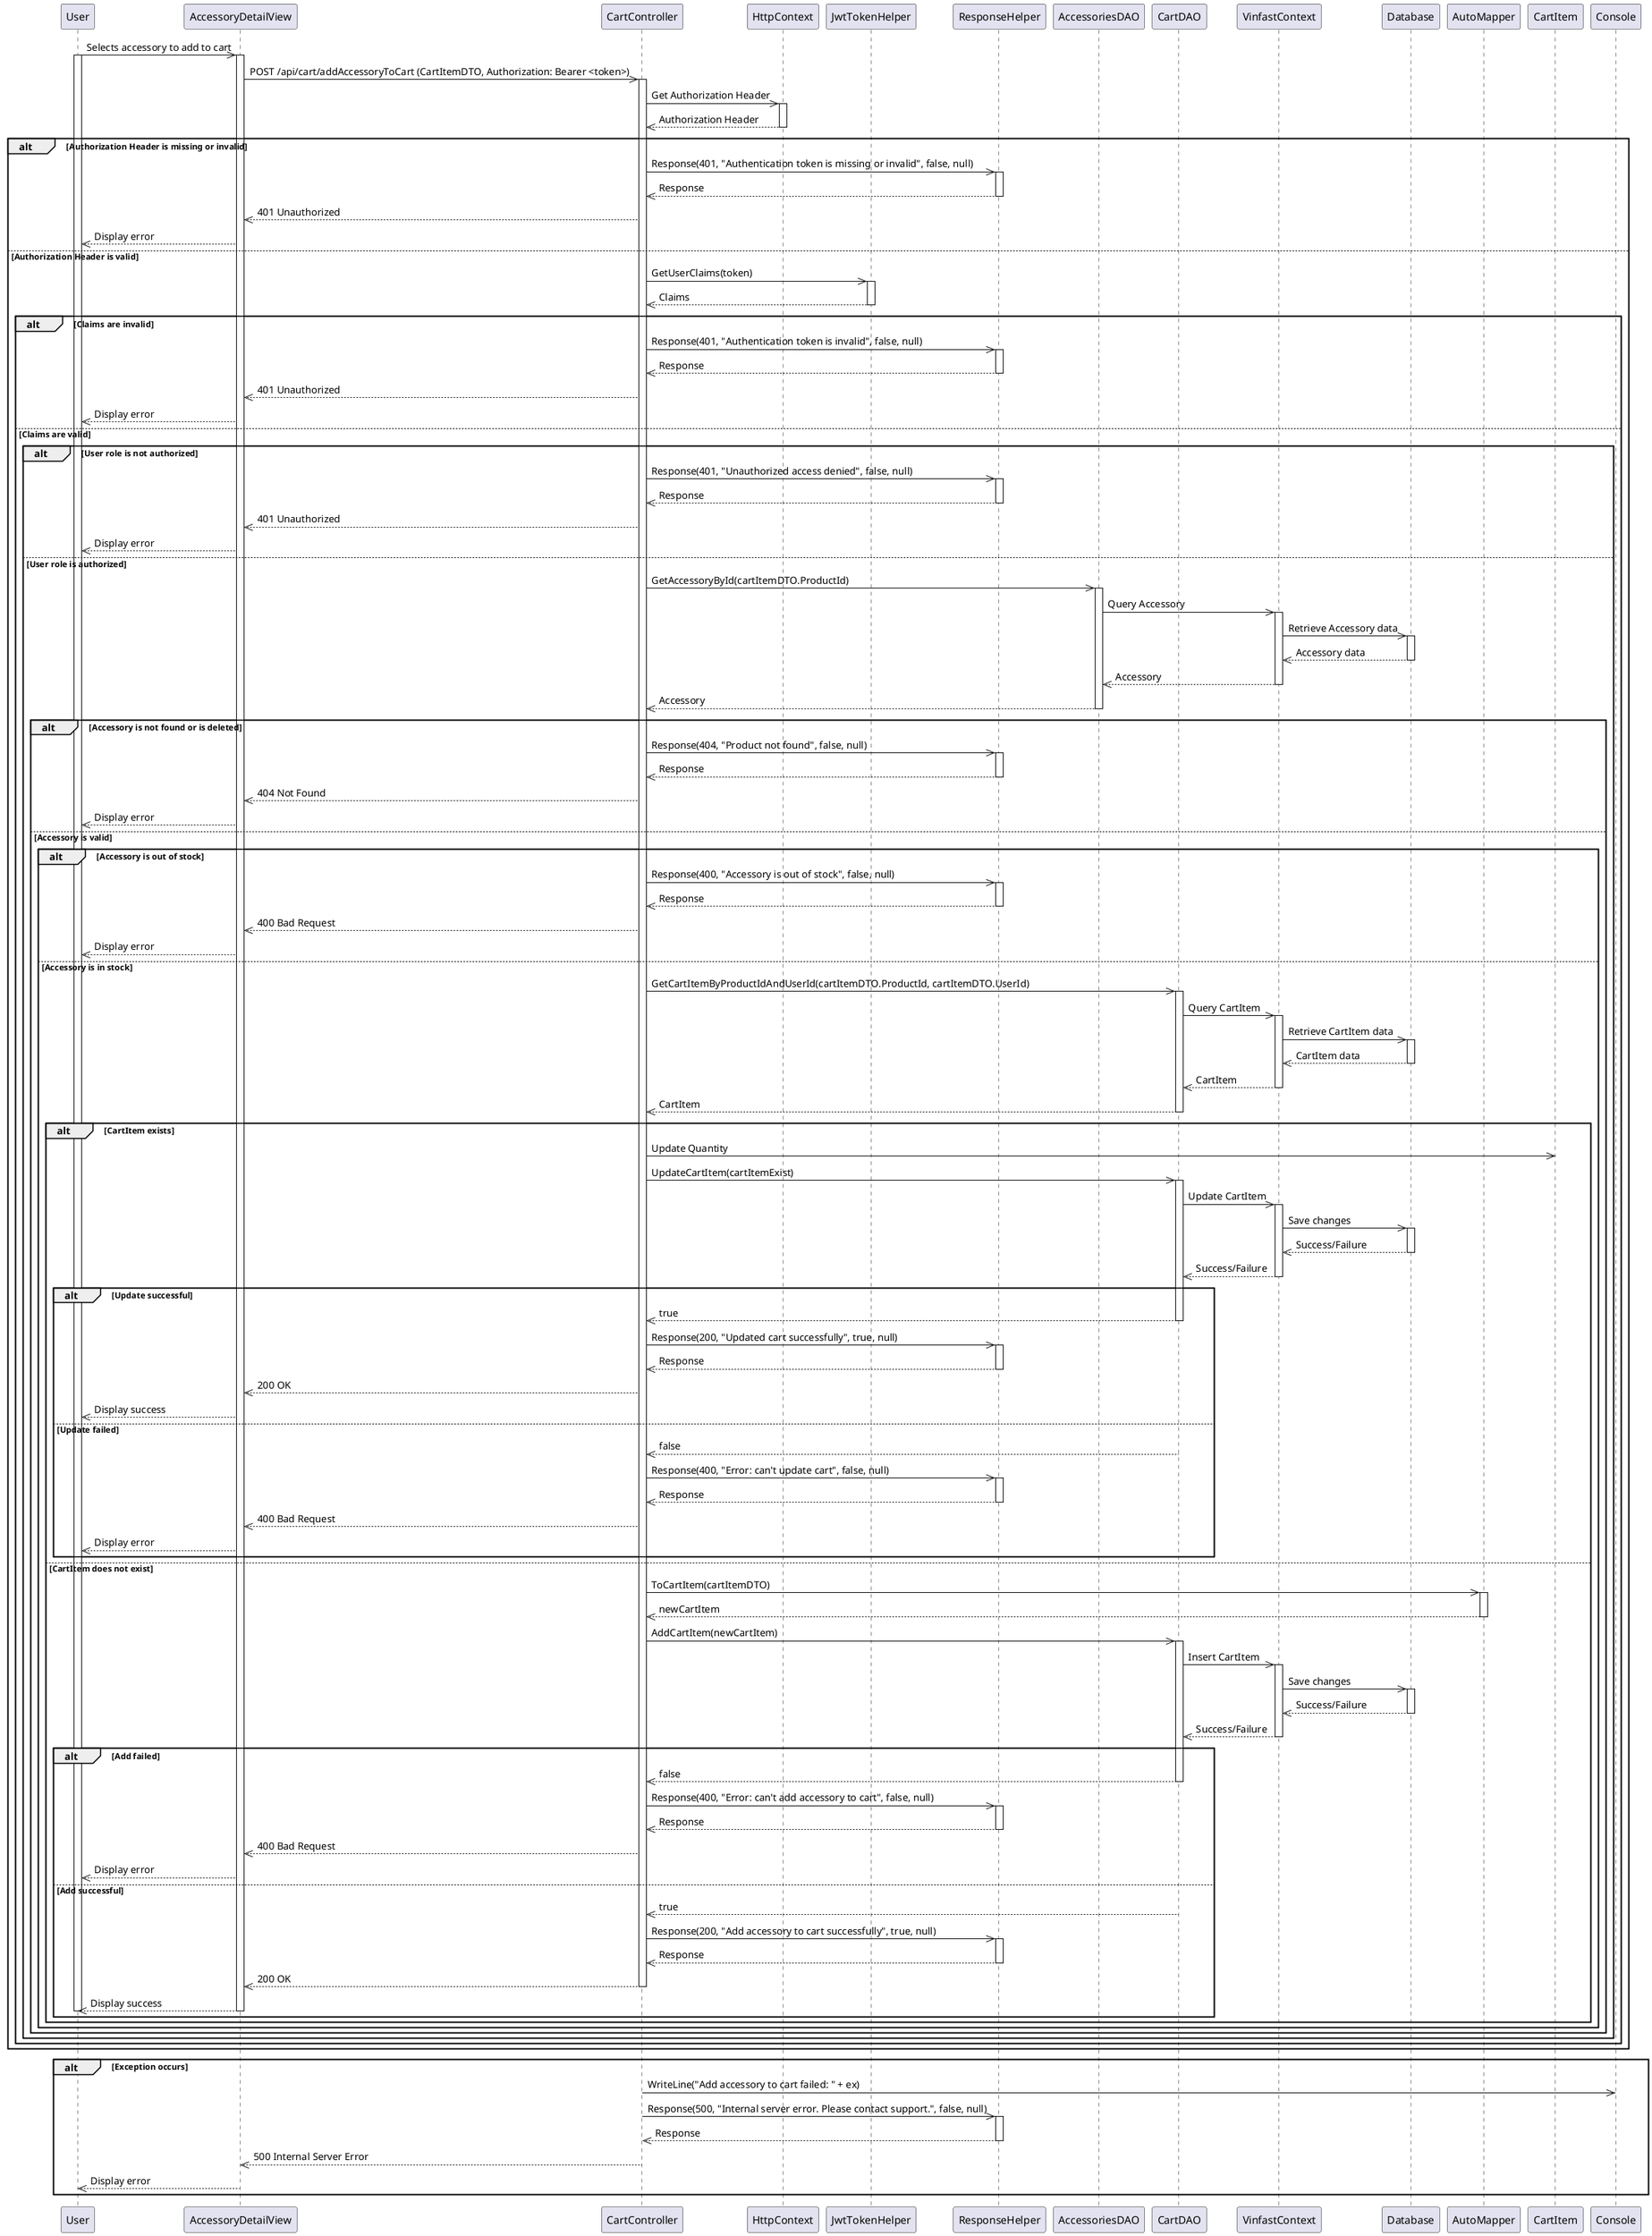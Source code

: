 @startuml
participant User
participant AccessoryDetailView
participant CartController
participant HttpContext
participant JwtTokenHelper
participant ResponseHelper
participant AccessoriesDAO
participant CartDAO
participant VinfastContext
participant Database
participant AutoMapper

User ->> AccessoryDetailView: Selects accessory to add to cart
activate User
activate AccessoryDetailView
AccessoryDetailView ->> CartController: POST /api/cart/addAccessoryToCart (CartItemDTO, Authorization: Bearer <token>)
activate CartController
CartController ->> HttpContext: Get Authorization Header
activate HttpContext
HttpContext -->> CartController: Authorization Header
deactivate HttpContext
alt Authorization Header is missing or invalid
    CartController ->> ResponseHelper: Response(401, "Authentication token is missing or invalid", false, null)
    activate ResponseHelper
    ResponseHelper -->> CartController: Response
    deactivate ResponseHelper
    CartController -->> AccessoryDetailView: 401 Unauthorized
    AccessoryDetailView -->> User: Display error

else Authorization Header is valid

    CartController ->> JwtTokenHelper: GetUserClaims(token)
    activate JwtTokenHelper
    JwtTokenHelper -->> CartController: Claims
    deactivate JwtTokenHelper
    alt Claims are invalid
        CartController ->> ResponseHelper: Response(401, "Authentication token is invalid", false, null)
        activate ResponseHelper
        ResponseHelper -->> CartController: Response
        deactivate ResponseHelper
        CartController -->> AccessoryDetailView: 401 Unauthorized
        AccessoryDetailView -->> User: Display error

    else Claims are valid
        alt User role is not authorized
            CartController ->> ResponseHelper: Response(401, "Unauthorized access denied", false, null)
            activate ResponseHelper
            ResponseHelper -->> CartController: Response
            deactivate ResponseHelper
            CartController -->> AccessoryDetailView: 401 Unauthorized
            AccessoryDetailView -->> User: Display error

        else User role is authorized
            CartController ->> AccessoriesDAO: GetAccessoryById(cartItemDTO.ProductId)
            activate AccessoriesDAO
            AccessoriesDAO ->> VinfastContext: Query Accessory
            activate VinfastContext
            VinfastContext ->> Database: Retrieve Accessory data
            activate Database
            Database -->> VinfastContext: Accessory data
            deactivate Database
            VinfastContext -->> AccessoriesDAO: Accessory
            deactivate VinfastContext
            AccessoriesDAO -->> CartController: Accessory
            deactivate AccessoriesDAO
            alt Accessory is not found or is deleted
                CartController ->> ResponseHelper: Response(404, "Product not found", false, null)
                activate ResponseHelper
                ResponseHelper -->> CartController: Response
                deactivate ResponseHelper
                CartController -->> AccessoryDetailView: 404 Not Found
                AccessoryDetailView -->> User: Display error

            else Accessory is valid
                alt Accessory is out of stock
                    CartController ->> ResponseHelper: Response(400, "Accessory is out of stock", false, null)
                    activate ResponseHelper
                    ResponseHelper -->> CartController: Response
                    deactivate ResponseHelper
                    CartController -->> AccessoryDetailView: 400 Bad Request
                    AccessoryDetailView -->> User: Display error

                else Accessory is in stock
                    CartController ->> CartDAO: GetCartItemByProductIdAndUserId(cartItemDTO.ProductId, cartItemDTO.UserId)
                    activate CartDAO
                    CartDAO ->> VinfastContext: Query CartItem
                    activate VinfastContext
                    VinfastContext ->> Database: Retrieve CartItem data
                    activate Database
                    Database -->> VinfastContext: CartItem data
                    deactivate Database
                    VinfastContext -->> CartDAO: CartItem
                    deactivate VinfastContext
                    CartDAO -->> CartController: CartItem
                    deactivate CartDAO
                    alt CartItem exists
                        CartController ->> CartItem: Update Quantity
                        CartController ->> CartDAO: UpdateCartItem(cartItemExist)
                        activate CartDAO
                        CartDAO ->> VinfastContext: Update CartItem
                        activate VinfastContext
                        VinfastContext ->> Database: Save changes
                        activate Database
                        Database -->> VinfastContext: Success/Failure
                        deactivate Database
                        VinfastContext -->> CartDAO: Success/Failure
                        deactivate VinfastContext
                        alt Update successful
                            CartDAO -->> CartController: true
                            deactivate CartDAO
                            CartController ->> ResponseHelper: Response(200, "Updated cart successfully", true, null)
                            activate ResponseHelper
                            ResponseHelper -->> CartController: Response
                            deactivate ResponseHelper
                            CartController -->> AccessoryDetailView: 200 OK
                            AccessoryDetailView -->> User: Display success

                        else Update failed
                            CartDAO -->> CartController: false
                            deactivate CartDAO
                            CartController ->> ResponseHelper: Response(400, "Error: can't update cart", false, null)
                            activate ResponseHelper
                            ResponseHelper -->> CartController: Response
                            deactivate ResponseHelper
                            CartController -->> AccessoryDetailView: 400 Bad Request
                            AccessoryDetailView -->> User: Display error

                        end
                    else CartItem does not exist
                        CartController ->> AutoMapper: ToCartItem(cartItemDTO)
                        activate AutoMapper
                        AutoMapper -->> CartController: newCartItem
                        deactivate AutoMapper
                        CartController ->> CartDAO: AddCartItem(newCartItem)
                        activate CartDAO
                        CartDAO ->> VinfastContext: Insert CartItem
                        activate VinfastContext
                        VinfastContext ->> Database: Save changes
                        activate Database
                        Database -->> VinfastContext: Success/Failure
                        deactivate Database
                        VinfastContext -->> CartDAO: Success/Failure
                        deactivate VinfastContext
                        alt Add failed
                            CartDAO -->> CartController: false
                            deactivate CartDAO
                            CartController ->> ResponseHelper: Response(400, "Error: can't add accessory to cart", false, null)
                            activate ResponseHelper
                            ResponseHelper -->> CartController: Response
                            deactivate ResponseHelper
                            CartController -->> AccessoryDetailView: 400 Bad Request
                            AccessoryDetailView -->> User: Display error
                        else Add successful
                            CartDAO -->> CartController: true
                            deactivate CartDAO
                            CartController ->> ResponseHelper: Response(200, "Add accessory to cart successfully", true, null)
                            activate ResponseHelper
                            ResponseHelper -->> CartController: Response
                            deactivate ResponseHelper
                            CartController -->> AccessoryDetailView: 200 OK
                            deactivate CartController
                            AccessoryDetailView -->> User: Display success
                            deactivate AccessoryDetailView
                            deactivate CartController
                            deactivate User
                        end
                    end
                end
            end
        end
    end
end
alt Exception occurs
    CartController ->> Console: WriteLine("Add accessory to cart failed: " + ex)
    CartController ->> ResponseHelper: Response(500, "Internal server error. Please contact support.", false, null)
    activate ResponseHelper
    ResponseHelper -->> CartController: Response
    deactivate ResponseHelper
    CartController -->> AccessoryDetailView: 500 Internal Server Error
    AccessoryDetailView -->> User: Display error
end
@enduml